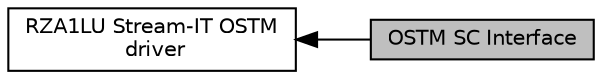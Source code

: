 digraph "OSTM SC Interface"
{
  edge [fontname="Helvetica",fontsize="10",labelfontname="Helvetica",labelfontsize="10"];
  node [fontname="Helvetica",fontsize="10",shape=box];
  rankdir=LR;
  Node2 [label="RZA1LU Stream-IT OSTM\l driver",height=0.2,width=0.4,color="black", fillcolor="white", style="filled",URL="$d3/dcb/group__SSGSTARC__37__OSTM__DRIVER.html",tooltip="This interface provides access to the OSTM peripheral See OSTM High Level Driver API for details."];
  Node1 [label="OSTM SC Interface",height=0.2,width=0.4,color="black", fillcolor="grey75", style="filled", fontcolor="black",tooltip="Interface between Smart Configurator and the OSTM module."];
  Node2->Node1 [shape=plaintext, dir="back", style="solid"];
}
